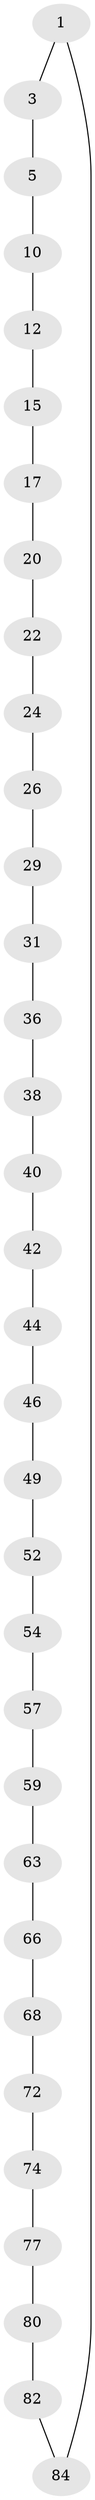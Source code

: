 // original degree distribution, {2: 1.0}
// Generated by graph-tools (version 1.1) at 2025/20/03/04/25 18:20:01]
// undirected, 33 vertices, 33 edges
graph export_dot {
graph [start="1"]
  node [color=gray90,style=filled];
  1 [super="+2"];
  3 [super="+4"];
  5 [super="+6"];
  10 [super="+11"];
  12 [super="+13"];
  15 [super="+16"];
  17 [super="+18"];
  20 [super="+21"];
  22 [super="+23"];
  24 [super="+25"];
  26 [super="+27"];
  29 [super="+30"];
  31 [super="+32"];
  36 [super="+37"];
  38 [super="+39"];
  40 [super="+41"];
  42 [super="+43"];
  44 [super="+45"];
  46 [super="+47"];
  49 [super="+50"];
  52 [super="+53"];
  54 [super="+55"];
  57 [super="+58"];
  59 [super="+60"];
  63 [super="+64"];
  66 [super="+67"];
  68 [super="+69"];
  72 [super="+73"];
  74 [super="+75"];
  77 [super="+78"];
  80 [super="+81"];
  82 [super="+83"];
  84 [super="+85"];
  1 -- 84;
  1 -- 3;
  3 -- 5;
  5 -- 10;
  10 -- 12;
  12 -- 15;
  15 -- 17;
  17 -- 20;
  20 -- 22;
  22 -- 24;
  24 -- 26;
  26 -- 29;
  29 -- 31;
  31 -- 36;
  36 -- 38;
  38 -- 40;
  40 -- 42;
  42 -- 44;
  44 -- 46;
  46 -- 49;
  49 -- 52;
  52 -- 54;
  54 -- 57;
  57 -- 59;
  59 -- 63;
  63 -- 66;
  66 -- 68;
  68 -- 72;
  72 -- 74;
  74 -- 77;
  77 -- 80;
  80 -- 82;
  82 -- 84;
}
